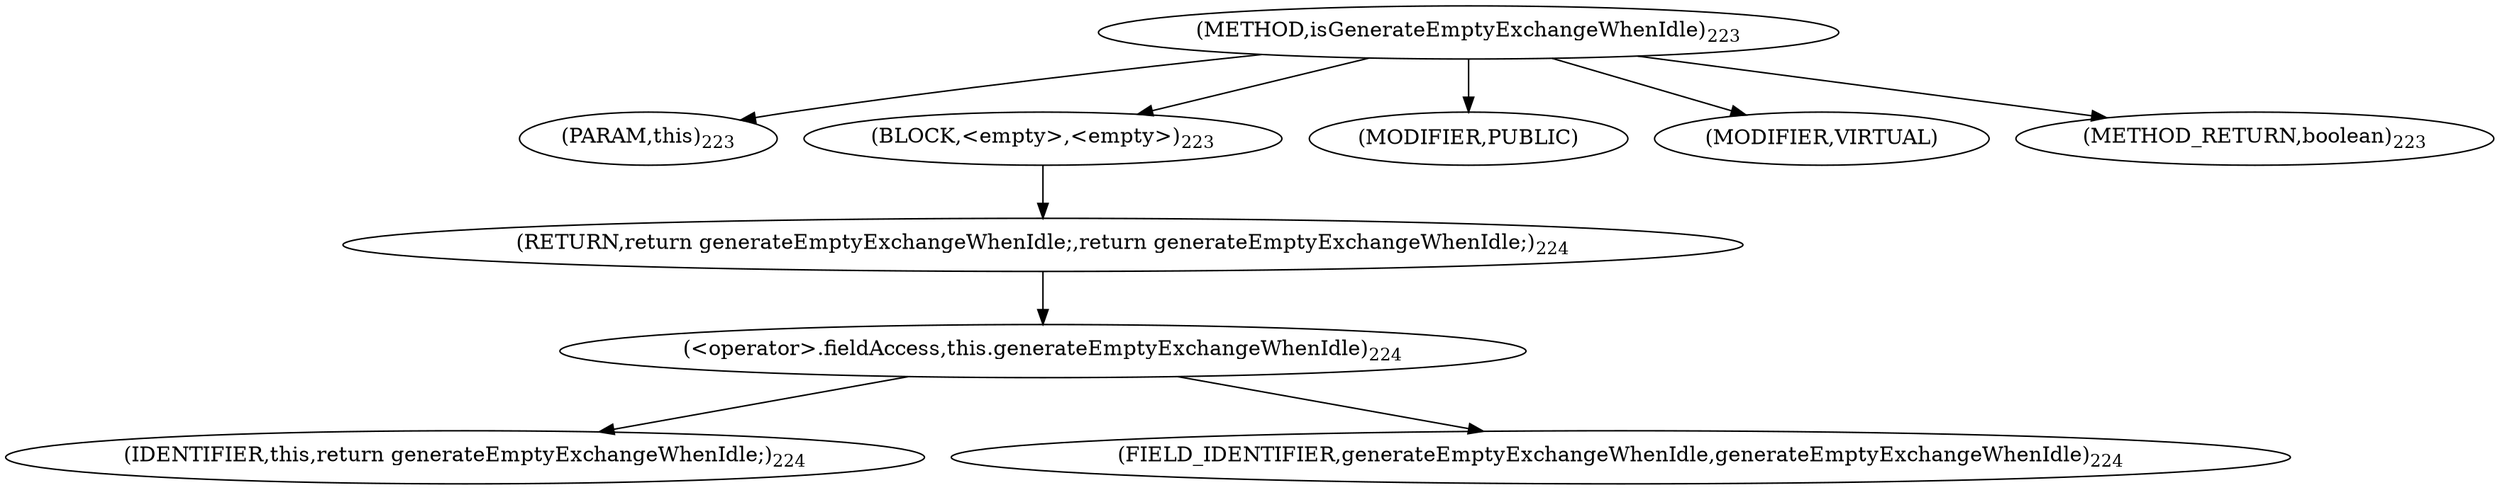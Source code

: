digraph "isGenerateEmptyExchangeWhenIdle" {  
"543" [label = <(METHOD,isGenerateEmptyExchangeWhenIdle)<SUB>223</SUB>> ]
"544" [label = <(PARAM,this)<SUB>223</SUB>> ]
"545" [label = <(BLOCK,&lt;empty&gt;,&lt;empty&gt;)<SUB>223</SUB>> ]
"546" [label = <(RETURN,return generateEmptyExchangeWhenIdle;,return generateEmptyExchangeWhenIdle;)<SUB>224</SUB>> ]
"547" [label = <(&lt;operator&gt;.fieldAccess,this.generateEmptyExchangeWhenIdle)<SUB>224</SUB>> ]
"548" [label = <(IDENTIFIER,this,return generateEmptyExchangeWhenIdle;)<SUB>224</SUB>> ]
"549" [label = <(FIELD_IDENTIFIER,generateEmptyExchangeWhenIdle,generateEmptyExchangeWhenIdle)<SUB>224</SUB>> ]
"550" [label = <(MODIFIER,PUBLIC)> ]
"551" [label = <(MODIFIER,VIRTUAL)> ]
"552" [label = <(METHOD_RETURN,boolean)<SUB>223</SUB>> ]
  "543" -> "544" 
  "543" -> "545" 
  "543" -> "550" 
  "543" -> "551" 
  "543" -> "552" 
  "545" -> "546" 
  "546" -> "547" 
  "547" -> "548" 
  "547" -> "549" 
}
